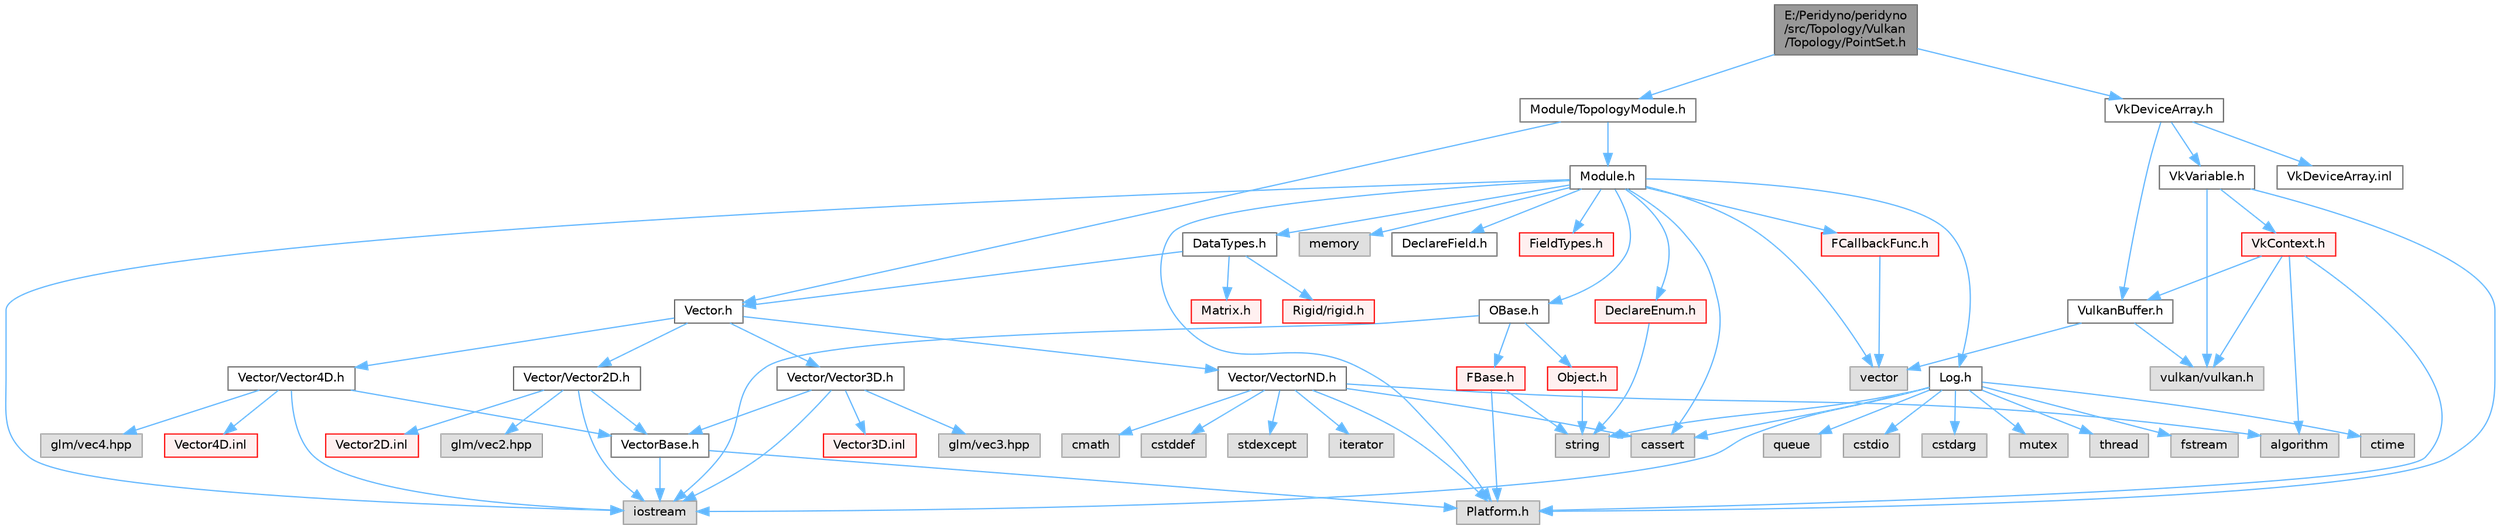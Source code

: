 digraph "E:/Peridyno/peridyno/src/Topology/Vulkan/Topology/PointSet.h"
{
 // LATEX_PDF_SIZE
  bgcolor="transparent";
  edge [fontname=Helvetica,fontsize=10,labelfontname=Helvetica,labelfontsize=10];
  node [fontname=Helvetica,fontsize=10,shape=box,height=0.2,width=0.4];
  Node1 [id="Node000001",label="E:/Peridyno/peridyno\l/src/Topology/Vulkan\l/Topology/PointSet.h",height=0.2,width=0.4,color="gray40", fillcolor="grey60", style="filled", fontcolor="black",tooltip=" "];
  Node1 -> Node2 [id="edge1_Node000001_Node000002",color="steelblue1",style="solid",tooltip=" "];
  Node2 [id="Node000002",label="Module/TopologyModule.h",height=0.2,width=0.4,color="grey40", fillcolor="white", style="filled",URL="$_topology_module_8h.html",tooltip=" "];
  Node2 -> Node3 [id="edge2_Node000002_Node000003",color="steelblue1",style="solid",tooltip=" "];
  Node3 [id="Node000003",label="Vector.h",height=0.2,width=0.4,color="grey40", fillcolor="white", style="filled",URL="$_vector_8h.html",tooltip=" "];
  Node3 -> Node4 [id="edge3_Node000003_Node000004",color="steelblue1",style="solid",tooltip=" "];
  Node4 [id="Node000004",label="Vector/Vector2D.h",height=0.2,width=0.4,color="grey40", fillcolor="white", style="filled",URL="$_vector2_d_8h.html",tooltip=" "];
  Node4 -> Node5 [id="edge4_Node000004_Node000005",color="steelblue1",style="solid",tooltip=" "];
  Node5 [id="Node000005",label="glm/vec2.hpp",height=0.2,width=0.4,color="grey60", fillcolor="#E0E0E0", style="filled",tooltip=" "];
  Node4 -> Node6 [id="edge5_Node000004_Node000006",color="steelblue1",style="solid",tooltip=" "];
  Node6 [id="Node000006",label="iostream",height=0.2,width=0.4,color="grey60", fillcolor="#E0E0E0", style="filled",tooltip=" "];
  Node4 -> Node7 [id="edge6_Node000004_Node000007",color="steelblue1",style="solid",tooltip=" "];
  Node7 [id="Node000007",label="VectorBase.h",height=0.2,width=0.4,color="grey40", fillcolor="white", style="filled",URL="$_vector_base_8h.html",tooltip=" "];
  Node7 -> Node6 [id="edge7_Node000007_Node000006",color="steelblue1",style="solid",tooltip=" "];
  Node7 -> Node8 [id="edge8_Node000007_Node000008",color="steelblue1",style="solid",tooltip=" "];
  Node8 [id="Node000008",label="Platform.h",height=0.2,width=0.4,color="grey60", fillcolor="#E0E0E0", style="filled",tooltip=" "];
  Node4 -> Node9 [id="edge9_Node000004_Node000009",color="steelblue1",style="solid",tooltip=" "];
  Node9 [id="Node000009",label="Vector2D.inl",height=0.2,width=0.4,color="red", fillcolor="#FFF0F0", style="filled",URL="$_vector2_d_8inl.html",tooltip=" "];
  Node3 -> Node12 [id="edge10_Node000003_Node000012",color="steelblue1",style="solid",tooltip=" "];
  Node12 [id="Node000012",label="Vector/Vector3D.h",height=0.2,width=0.4,color="grey40", fillcolor="white", style="filled",URL="$_vector3_d_8h.html",tooltip=" "];
  Node12 -> Node13 [id="edge11_Node000012_Node000013",color="steelblue1",style="solid",tooltip=" "];
  Node13 [id="Node000013",label="glm/vec3.hpp",height=0.2,width=0.4,color="grey60", fillcolor="#E0E0E0", style="filled",tooltip=" "];
  Node12 -> Node6 [id="edge12_Node000012_Node000006",color="steelblue1",style="solid",tooltip=" "];
  Node12 -> Node7 [id="edge13_Node000012_Node000007",color="steelblue1",style="solid",tooltip=" "];
  Node12 -> Node14 [id="edge14_Node000012_Node000014",color="steelblue1",style="solid",tooltip=" "];
  Node14 [id="Node000014",label="Vector3D.inl",height=0.2,width=0.4,color="red", fillcolor="#FFF0F0", style="filled",URL="$_vector3_d_8inl.html",tooltip=" "];
  Node3 -> Node15 [id="edge15_Node000003_Node000015",color="steelblue1",style="solid",tooltip=" "];
  Node15 [id="Node000015",label="Vector/Vector4D.h",height=0.2,width=0.4,color="grey40", fillcolor="white", style="filled",URL="$_vector4_d_8h.html",tooltip=" "];
  Node15 -> Node16 [id="edge16_Node000015_Node000016",color="steelblue1",style="solid",tooltip=" "];
  Node16 [id="Node000016",label="glm/vec4.hpp",height=0.2,width=0.4,color="grey60", fillcolor="#E0E0E0", style="filled",tooltip=" "];
  Node15 -> Node6 [id="edge17_Node000015_Node000006",color="steelblue1",style="solid",tooltip=" "];
  Node15 -> Node7 [id="edge18_Node000015_Node000007",color="steelblue1",style="solid",tooltip=" "];
  Node15 -> Node17 [id="edge19_Node000015_Node000017",color="steelblue1",style="solid",tooltip=" "];
  Node17 [id="Node000017",label="Vector4D.inl",height=0.2,width=0.4,color="red", fillcolor="#FFF0F0", style="filled",URL="$_vector4_d_8inl.html",tooltip=" "];
  Node3 -> Node18 [id="edge20_Node000003_Node000018",color="steelblue1",style="solid",tooltip=" "];
  Node18 [id="Node000018",label="Vector/VectorND.h",height=0.2,width=0.4,color="grey40", fillcolor="white", style="filled",URL="$_vector_n_d_8h.html",tooltip=" "];
  Node18 -> Node19 [id="edge21_Node000018_Node000019",color="steelblue1",style="solid",tooltip=" "];
  Node19 [id="Node000019",label="cstddef",height=0.2,width=0.4,color="grey60", fillcolor="#E0E0E0", style="filled",tooltip=" "];
  Node18 -> Node20 [id="edge22_Node000018_Node000020",color="steelblue1",style="solid",tooltip=" "];
  Node20 [id="Node000020",label="stdexcept",height=0.2,width=0.4,color="grey60", fillcolor="#E0E0E0", style="filled",tooltip=" "];
  Node18 -> Node21 [id="edge23_Node000018_Node000021",color="steelblue1",style="solid",tooltip=" "];
  Node21 [id="Node000021",label="iterator",height=0.2,width=0.4,color="grey60", fillcolor="#E0E0E0", style="filled",tooltip=" "];
  Node18 -> Node22 [id="edge24_Node000018_Node000022",color="steelblue1",style="solid",tooltip=" "];
  Node22 [id="Node000022",label="algorithm",height=0.2,width=0.4,color="grey60", fillcolor="#E0E0E0", style="filled",tooltip=" "];
  Node18 -> Node23 [id="edge25_Node000018_Node000023",color="steelblue1",style="solid",tooltip=" "];
  Node23 [id="Node000023",label="cmath",height=0.2,width=0.4,color="grey60", fillcolor="#E0E0E0", style="filled",tooltip=" "];
  Node18 -> Node24 [id="edge26_Node000018_Node000024",color="steelblue1",style="solid",tooltip=" "];
  Node24 [id="Node000024",label="cassert",height=0.2,width=0.4,color="grey60", fillcolor="#E0E0E0", style="filled",tooltip=" "];
  Node18 -> Node8 [id="edge27_Node000018_Node000008",color="steelblue1",style="solid",tooltip=" "];
  Node2 -> Node25 [id="edge28_Node000002_Node000025",color="steelblue1",style="solid",tooltip=" "];
  Node25 [id="Node000025",label="Module.h",height=0.2,width=0.4,color="grey40", fillcolor="white", style="filled",URL="$_module_8h.html",tooltip=" "];
  Node25 -> Node8 [id="edge29_Node000025_Node000008",color="steelblue1",style="solid",tooltip=" "];
  Node25 -> Node26 [id="edge30_Node000025_Node000026",color="steelblue1",style="solid",tooltip=" "];
  Node26 [id="Node000026",label="memory",height=0.2,width=0.4,color="grey60", fillcolor="#E0E0E0", style="filled",tooltip=" "];
  Node25 -> Node27 [id="edge31_Node000025_Node000027",color="steelblue1",style="solid",tooltip=" "];
  Node27 [id="Node000027",label="vector",height=0.2,width=0.4,color="grey60", fillcolor="#E0E0E0", style="filled",tooltip=" "];
  Node25 -> Node24 [id="edge32_Node000025_Node000024",color="steelblue1",style="solid",tooltip=" "];
  Node25 -> Node6 [id="edge33_Node000025_Node000006",color="steelblue1",style="solid",tooltip=" "];
  Node25 -> Node28 [id="edge34_Node000025_Node000028",color="steelblue1",style="solid",tooltip=" "];
  Node28 [id="Node000028",label="OBase.h",height=0.2,width=0.4,color="grey40", fillcolor="white", style="filled",URL="$_o_base_8h.html",tooltip=" "];
  Node28 -> Node6 [id="edge35_Node000028_Node000006",color="steelblue1",style="solid",tooltip=" "];
  Node28 -> Node29 [id="edge36_Node000028_Node000029",color="steelblue1",style="solid",tooltip=" "];
  Node29 [id="Node000029",label="FBase.h",height=0.2,width=0.4,color="red", fillcolor="#FFF0F0", style="filled",URL="$_f_base_8h.html",tooltip=" "];
  Node29 -> Node8 [id="edge37_Node000029_Node000008",color="steelblue1",style="solid",tooltip=" "];
  Node29 -> Node32 [id="edge38_Node000029_Node000032",color="steelblue1",style="solid",tooltip=" "];
  Node32 [id="Node000032",label="string",height=0.2,width=0.4,color="grey60", fillcolor="#E0E0E0", style="filled",tooltip=" "];
  Node28 -> Node35 [id="edge39_Node000028_Node000035",color="steelblue1",style="solid",tooltip=" "];
  Node35 [id="Node000035",label="Object.h",height=0.2,width=0.4,color="red", fillcolor="#FFF0F0", style="filled",URL="$_object_8h.html",tooltip=" "];
  Node35 -> Node32 [id="edge40_Node000035_Node000032",color="steelblue1",style="solid",tooltip=" "];
  Node25 -> Node38 [id="edge41_Node000025_Node000038",color="steelblue1",style="solid",tooltip=" "];
  Node38 [id="Node000038",label="Log.h",height=0.2,width=0.4,color="grey40", fillcolor="white", style="filled",URL="$_log_8h.html",tooltip=" "];
  Node38 -> Node39 [id="edge42_Node000038_Node000039",color="steelblue1",style="solid",tooltip=" "];
  Node39 [id="Node000039",label="mutex",height=0.2,width=0.4,color="grey60", fillcolor="#E0E0E0", style="filled",tooltip=" "];
  Node38 -> Node40 [id="edge43_Node000038_Node000040",color="steelblue1",style="solid",tooltip=" "];
  Node40 [id="Node000040",label="thread",height=0.2,width=0.4,color="grey60", fillcolor="#E0E0E0", style="filled",tooltip=" "];
  Node38 -> Node32 [id="edge44_Node000038_Node000032",color="steelblue1",style="solid",tooltip=" "];
  Node38 -> Node41 [id="edge45_Node000038_Node000041",color="steelblue1",style="solid",tooltip=" "];
  Node41 [id="Node000041",label="fstream",height=0.2,width=0.4,color="grey60", fillcolor="#E0E0E0", style="filled",tooltip=" "];
  Node38 -> Node6 [id="edge46_Node000038_Node000006",color="steelblue1",style="solid",tooltip=" "];
  Node38 -> Node42 [id="edge47_Node000038_Node000042",color="steelblue1",style="solid",tooltip=" "];
  Node42 [id="Node000042",label="ctime",height=0.2,width=0.4,color="grey60", fillcolor="#E0E0E0", style="filled",tooltip=" "];
  Node38 -> Node43 [id="edge48_Node000038_Node000043",color="steelblue1",style="solid",tooltip=" "];
  Node43 [id="Node000043",label="queue",height=0.2,width=0.4,color="grey60", fillcolor="#E0E0E0", style="filled",tooltip=" "];
  Node38 -> Node44 [id="edge49_Node000038_Node000044",color="steelblue1",style="solid",tooltip=" "];
  Node44 [id="Node000044",label="cstdio",height=0.2,width=0.4,color="grey60", fillcolor="#E0E0E0", style="filled",tooltip=" "];
  Node38 -> Node24 [id="edge50_Node000038_Node000024",color="steelblue1",style="solid",tooltip=" "];
  Node38 -> Node45 [id="edge51_Node000038_Node000045",color="steelblue1",style="solid",tooltip=" "];
  Node45 [id="Node000045",label="cstdarg",height=0.2,width=0.4,color="grey60", fillcolor="#E0E0E0", style="filled",tooltip=" "];
  Node25 -> Node46 [id="edge52_Node000025_Node000046",color="steelblue1",style="solid",tooltip=" "];
  Node46 [id="Node000046",label="DataTypes.h",height=0.2,width=0.4,color="grey40", fillcolor="white", style="filled",URL="$_data_types_8h.html",tooltip=" "];
  Node46 -> Node3 [id="edge53_Node000046_Node000003",color="steelblue1",style="solid",tooltip=" "];
  Node46 -> Node47 [id="edge54_Node000046_Node000047",color="steelblue1",style="solid",tooltip=" "];
  Node47 [id="Node000047",label="Matrix.h",height=0.2,width=0.4,color="red", fillcolor="#FFF0F0", style="filled",URL="$_matrix_8h.html",tooltip=" "];
  Node46 -> Node64 [id="edge55_Node000046_Node000064",color="steelblue1",style="solid",tooltip=" "];
  Node64 [id="Node000064",label="Rigid/rigid.h",height=0.2,width=0.4,color="red", fillcolor="#FFF0F0", style="filled",URL="$rigid_8h.html",tooltip=" "];
  Node25 -> Node68 [id="edge56_Node000025_Node000068",color="steelblue1",style="solid",tooltip=" "];
  Node68 [id="Node000068",label="DeclareEnum.h",height=0.2,width=0.4,color="red", fillcolor="#FFF0F0", style="filled",URL="$_declare_enum_8h.html",tooltip=" "];
  Node68 -> Node32 [id="edge57_Node000068_Node000032",color="steelblue1",style="solid",tooltip=" "];
  Node25 -> Node85 [id="edge58_Node000025_Node000085",color="steelblue1",style="solid",tooltip=" "];
  Node85 [id="Node000085",label="DeclareField.h",height=0.2,width=0.4,color="grey40", fillcolor="white", style="filled",URL="$_declare_field_8h.html",tooltip=" "];
  Node25 -> Node86 [id="edge59_Node000025_Node000086",color="steelblue1",style="solid",tooltip=" "];
  Node86 [id="Node000086",label="FCallbackFunc.h",height=0.2,width=0.4,color="red", fillcolor="#FFF0F0", style="filled",URL="$_f_callback_func_8h.html",tooltip=" "];
  Node86 -> Node27 [id="edge60_Node000086_Node000027",color="steelblue1",style="solid",tooltip=" "];
  Node25 -> Node87 [id="edge61_Node000025_Node000087",color="steelblue1",style="solid",tooltip=" "];
  Node87 [id="Node000087",label="FieldTypes.h",height=0.2,width=0.4,color="red", fillcolor="#FFF0F0", style="filled",URL="$_field_types_8h.html",tooltip=" "];
  Node1 -> Node89 [id="edge62_Node000001_Node000089",color="steelblue1",style="solid",tooltip=" "];
  Node89 [id="Node000089",label="VkDeviceArray.h",height=0.2,width=0.4,color="grey40", fillcolor="white", style="filled",URL="$_vk_device_array_8h.html",tooltip=" "];
  Node89 -> Node90 [id="edge63_Node000089_Node000090",color="steelblue1",style="solid",tooltip=" "];
  Node90 [id="Node000090",label="VkVariable.h",height=0.2,width=0.4,color="grey40", fillcolor="white", style="filled",URL="$_vk_variable_8h.html",tooltip=" "];
  Node90 -> Node8 [id="edge64_Node000090_Node000008",color="steelblue1",style="solid",tooltip=" "];
  Node90 -> Node91 [id="edge65_Node000090_Node000091",color="steelblue1",style="solid",tooltip=" "];
  Node91 [id="Node000091",label="vulkan/vulkan.h",height=0.2,width=0.4,color="grey60", fillcolor="#E0E0E0", style="filled",tooltip=" "];
  Node90 -> Node92 [id="edge66_Node000090_Node000092",color="steelblue1",style="solid",tooltip=" "];
  Node92 [id="Node000092",label="VkContext.h",height=0.2,width=0.4,color="red", fillcolor="#FFF0F0", style="filled",URL="$_vk_context_8h.html",tooltip=" "];
  Node92 -> Node8 [id="edge67_Node000092_Node000008",color="steelblue1",style="solid",tooltip=" "];
  Node92 -> Node93 [id="edge68_Node000092_Node000093",color="steelblue1",style="solid",tooltip=" "];
  Node93 [id="Node000093",label="VulkanBuffer.h",height=0.2,width=0.4,color="grey40", fillcolor="white", style="filled",URL="$_vulkan_buffer_8h.html",tooltip=" "];
  Node93 -> Node27 [id="edge69_Node000093_Node000027",color="steelblue1",style="solid",tooltip=" "];
  Node93 -> Node91 [id="edge70_Node000093_Node000091",color="steelblue1",style="solid",tooltip=" "];
  Node92 -> Node91 [id="edge71_Node000092_Node000091",color="steelblue1",style="solid",tooltip=" "];
  Node92 -> Node22 [id="edge72_Node000092_Node000022",color="steelblue1",style="solid",tooltip=" "];
  Node89 -> Node93 [id="edge73_Node000089_Node000093",color="steelblue1",style="solid",tooltip=" "];
  Node89 -> Node101 [id="edge74_Node000089_Node000101",color="steelblue1",style="solid",tooltip=" "];
  Node101 [id="Node000101",label="VkDeviceArray.inl",height=0.2,width=0.4,color="grey40", fillcolor="white", style="filled",URL="$_vk_device_array_8inl.html",tooltip=" "];
}

